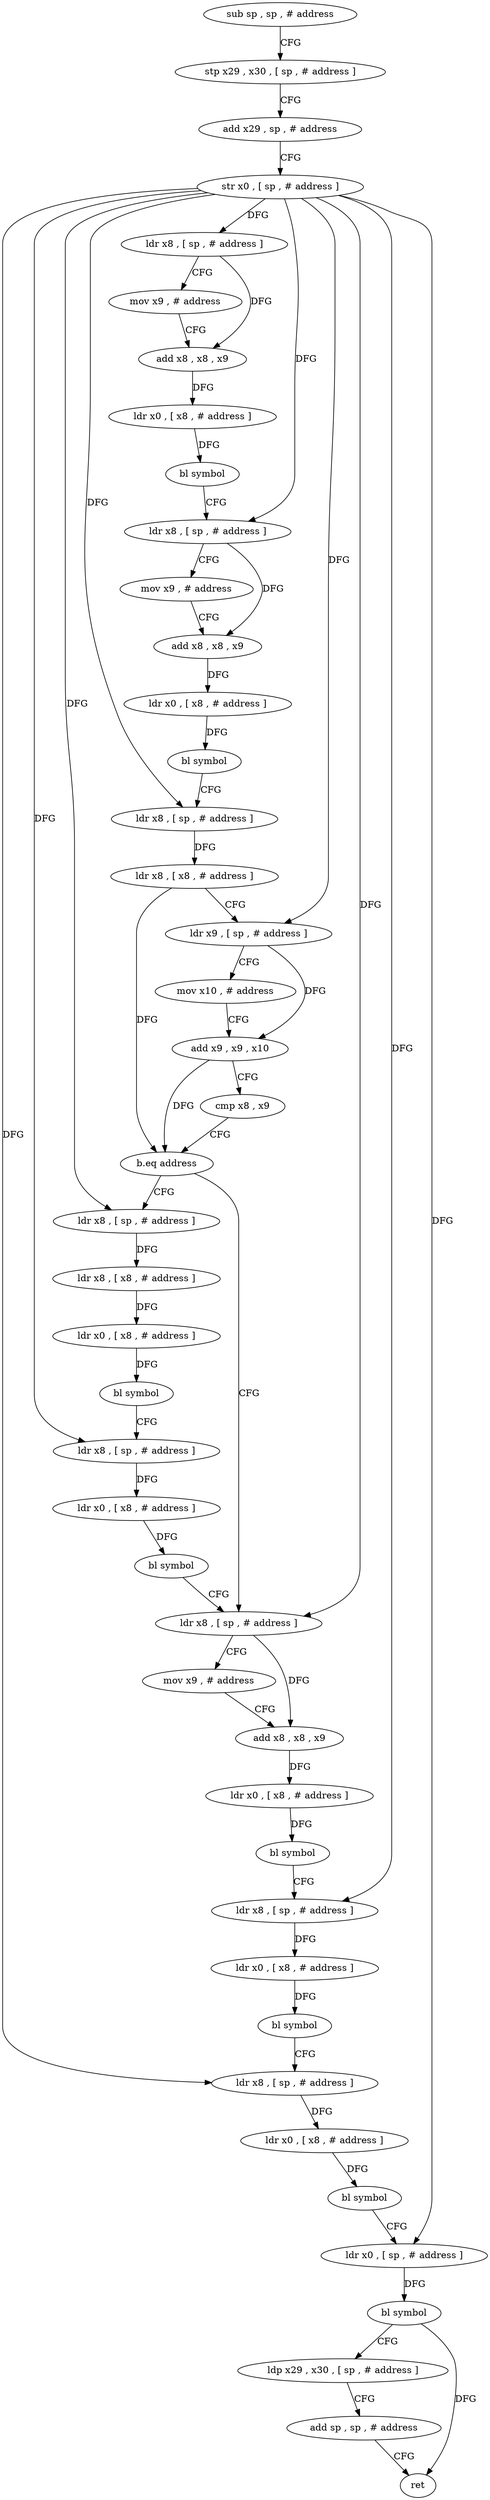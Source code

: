 digraph "func" {
"4235684" [label = "sub sp , sp , # address" ]
"4235688" [label = "stp x29 , x30 , [ sp , # address ]" ]
"4235692" [label = "add x29 , sp , # address" ]
"4235696" [label = "str x0 , [ sp , # address ]" ]
"4235700" [label = "ldr x8 , [ sp , # address ]" ]
"4235704" [label = "mov x9 , # address" ]
"4235708" [label = "add x8 , x8 , x9" ]
"4235712" [label = "ldr x0 , [ x8 , # address ]" ]
"4235716" [label = "bl symbol" ]
"4235720" [label = "ldr x8 , [ sp , # address ]" ]
"4235724" [label = "mov x9 , # address" ]
"4235728" [label = "add x8 , x8 , x9" ]
"4235732" [label = "ldr x0 , [ x8 , # address ]" ]
"4235736" [label = "bl symbol" ]
"4235740" [label = "ldr x8 , [ sp , # address ]" ]
"4235744" [label = "ldr x8 , [ x8 , # address ]" ]
"4235748" [label = "ldr x9 , [ sp , # address ]" ]
"4235752" [label = "mov x10 , # address" ]
"4235756" [label = "add x9 , x9 , x10" ]
"4235760" [label = "cmp x8 , x9" ]
"4235764" [label = "b.eq address" ]
"4235796" [label = "ldr x8 , [ sp , # address ]" ]
"4235768" [label = "ldr x8 , [ sp , # address ]" ]
"4235800" [label = "mov x9 , # address" ]
"4235804" [label = "add x8 , x8 , x9" ]
"4235808" [label = "ldr x0 , [ x8 , # address ]" ]
"4235812" [label = "bl symbol" ]
"4235816" [label = "ldr x8 , [ sp , # address ]" ]
"4235820" [label = "ldr x0 , [ x8 , # address ]" ]
"4235824" [label = "bl symbol" ]
"4235828" [label = "ldr x8 , [ sp , # address ]" ]
"4235832" [label = "ldr x0 , [ x8 , # address ]" ]
"4235836" [label = "bl symbol" ]
"4235840" [label = "ldr x0 , [ sp , # address ]" ]
"4235844" [label = "bl symbol" ]
"4235848" [label = "ldp x29 , x30 , [ sp , # address ]" ]
"4235852" [label = "add sp , sp , # address" ]
"4235856" [label = "ret" ]
"4235772" [label = "ldr x8 , [ x8 , # address ]" ]
"4235776" [label = "ldr x0 , [ x8 , # address ]" ]
"4235780" [label = "bl symbol" ]
"4235784" [label = "ldr x8 , [ sp , # address ]" ]
"4235788" [label = "ldr x0 , [ x8 , # address ]" ]
"4235792" [label = "bl symbol" ]
"4235684" -> "4235688" [ label = "CFG" ]
"4235688" -> "4235692" [ label = "CFG" ]
"4235692" -> "4235696" [ label = "CFG" ]
"4235696" -> "4235700" [ label = "DFG" ]
"4235696" -> "4235720" [ label = "DFG" ]
"4235696" -> "4235740" [ label = "DFG" ]
"4235696" -> "4235748" [ label = "DFG" ]
"4235696" -> "4235796" [ label = "DFG" ]
"4235696" -> "4235816" [ label = "DFG" ]
"4235696" -> "4235828" [ label = "DFG" ]
"4235696" -> "4235840" [ label = "DFG" ]
"4235696" -> "4235768" [ label = "DFG" ]
"4235696" -> "4235784" [ label = "DFG" ]
"4235700" -> "4235704" [ label = "CFG" ]
"4235700" -> "4235708" [ label = "DFG" ]
"4235704" -> "4235708" [ label = "CFG" ]
"4235708" -> "4235712" [ label = "DFG" ]
"4235712" -> "4235716" [ label = "DFG" ]
"4235716" -> "4235720" [ label = "CFG" ]
"4235720" -> "4235724" [ label = "CFG" ]
"4235720" -> "4235728" [ label = "DFG" ]
"4235724" -> "4235728" [ label = "CFG" ]
"4235728" -> "4235732" [ label = "DFG" ]
"4235732" -> "4235736" [ label = "DFG" ]
"4235736" -> "4235740" [ label = "CFG" ]
"4235740" -> "4235744" [ label = "DFG" ]
"4235744" -> "4235748" [ label = "CFG" ]
"4235744" -> "4235764" [ label = "DFG" ]
"4235748" -> "4235752" [ label = "CFG" ]
"4235748" -> "4235756" [ label = "DFG" ]
"4235752" -> "4235756" [ label = "CFG" ]
"4235756" -> "4235760" [ label = "CFG" ]
"4235756" -> "4235764" [ label = "DFG" ]
"4235760" -> "4235764" [ label = "CFG" ]
"4235764" -> "4235796" [ label = "CFG" ]
"4235764" -> "4235768" [ label = "CFG" ]
"4235796" -> "4235800" [ label = "CFG" ]
"4235796" -> "4235804" [ label = "DFG" ]
"4235768" -> "4235772" [ label = "DFG" ]
"4235800" -> "4235804" [ label = "CFG" ]
"4235804" -> "4235808" [ label = "DFG" ]
"4235808" -> "4235812" [ label = "DFG" ]
"4235812" -> "4235816" [ label = "CFG" ]
"4235816" -> "4235820" [ label = "DFG" ]
"4235820" -> "4235824" [ label = "DFG" ]
"4235824" -> "4235828" [ label = "CFG" ]
"4235828" -> "4235832" [ label = "DFG" ]
"4235832" -> "4235836" [ label = "DFG" ]
"4235836" -> "4235840" [ label = "CFG" ]
"4235840" -> "4235844" [ label = "DFG" ]
"4235844" -> "4235848" [ label = "CFG" ]
"4235844" -> "4235856" [ label = "DFG" ]
"4235848" -> "4235852" [ label = "CFG" ]
"4235852" -> "4235856" [ label = "CFG" ]
"4235772" -> "4235776" [ label = "DFG" ]
"4235776" -> "4235780" [ label = "DFG" ]
"4235780" -> "4235784" [ label = "CFG" ]
"4235784" -> "4235788" [ label = "DFG" ]
"4235788" -> "4235792" [ label = "DFG" ]
"4235792" -> "4235796" [ label = "CFG" ]
}
